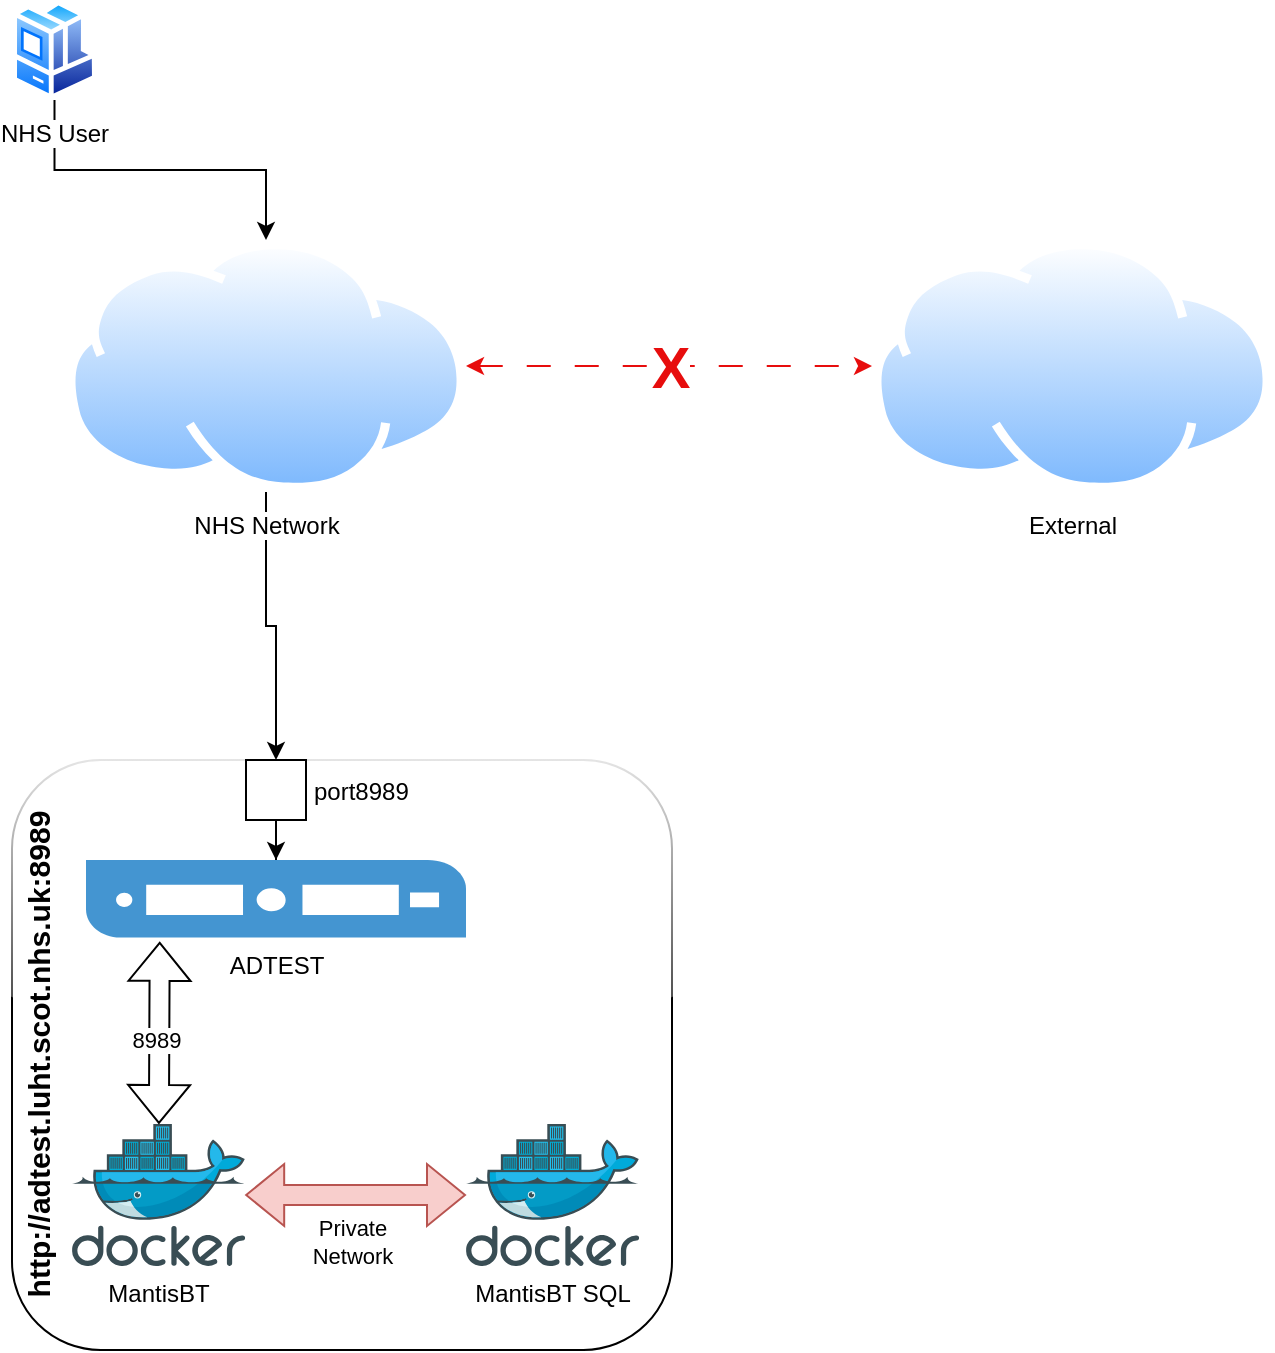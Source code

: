 <mxfile version="26.0.14">
  <diagram name="Page-1" id="wkuvCptoMK1yB5laDaHz">
    <mxGraphModel dx="1430" dy="757" grid="1" gridSize="10" guides="1" tooltips="1" connect="1" arrows="1" fold="1" page="1" pageScale="1" pageWidth="827" pageHeight="1169" math="0" shadow="0">
      <root>
        <mxCell id="0" />
        <mxCell id="1" parent="0" />
        <mxCell id="PBY9xJ8bVe6ArAB7C0fZ-4" value="" style="rounded=1;whiteSpace=wrap;html=1;glass=1;" vertex="1" parent="1">
          <mxGeometry x="100" y="410" width="330" height="295" as="geometry" />
        </mxCell>
        <mxCell id="PBY9xJ8bVe6ArAB7C0fZ-1" value="ADTEST" style="pointerEvents=1;shadow=0;dashed=0;html=1;strokeColor=none;fillColor=#4495D1;labelPosition=center;verticalLabelPosition=bottom;verticalAlign=top;align=center;outlineConnect=0;shape=mxgraph.veeam.server;" vertex="1" parent="1">
          <mxGeometry x="137" y="460" width="190" height="38.8" as="geometry" />
        </mxCell>
        <mxCell id="PBY9xJ8bVe6ArAB7C0fZ-2" value="MantisBT" style="image;sketch=0;aspect=fixed;html=1;points=[];align=center;fontSize=12;image=img/lib/mscae/Docker.svg;" vertex="1" parent="1">
          <mxGeometry x="130" y="592" width="86.59" height="71" as="geometry" />
        </mxCell>
        <mxCell id="PBY9xJ8bVe6ArAB7C0fZ-3" value="MantisBT SQL" style="image;sketch=0;aspect=fixed;html=1;points=[];align=center;fontSize=12;image=img/lib/mscae/Docker.svg;" vertex="1" parent="1">
          <mxGeometry x="327" y="592" width="86.59" height="71" as="geometry" />
        </mxCell>
        <mxCell id="PBY9xJ8bVe6ArAB7C0fZ-5" value="" style="shape=flexArrow;endArrow=classic;startArrow=classic;html=1;rounded=0;fillColor=#f8cecc;strokeColor=#b85450;" edge="1" parent="1" source="PBY9xJ8bVe6ArAB7C0fZ-2" target="PBY9xJ8bVe6ArAB7C0fZ-3">
          <mxGeometry width="100" height="100" relative="1" as="geometry">
            <mxPoint x="360" y="610" as="sourcePoint" />
            <mxPoint x="460" y="510" as="targetPoint" />
          </mxGeometry>
        </mxCell>
        <mxCell id="PBY9xJ8bVe6ArAB7C0fZ-6" value="Private&lt;div&gt;&lt;div&gt;Network&lt;/div&gt;&lt;/div&gt;" style="edgeLabel;html=1;align=center;verticalAlign=middle;resizable=0;points=[];rotation=0;" vertex="1" connectable="0" parent="PBY9xJ8bVe6ArAB7C0fZ-5">
          <mxGeometry x="0.055" y="-5" relative="1" as="geometry">
            <mxPoint x="-5" y="18" as="offset" />
          </mxGeometry>
        </mxCell>
        <mxCell id="PBY9xJ8bVe6ArAB7C0fZ-7" value="" style="shape=flexArrow;endArrow=classic;startArrow=classic;html=1;rounded=0;entryX=0.194;entryY=1.055;entryDx=0;entryDy=0;entryPerimeter=0;" edge="1" parent="1" source="PBY9xJ8bVe6ArAB7C0fZ-2" target="PBY9xJ8bVe6ArAB7C0fZ-1">
          <mxGeometry width="100" height="100" relative="1" as="geometry">
            <mxPoint x="390" y="640" as="sourcePoint" />
            <mxPoint x="490" y="540" as="targetPoint" />
          </mxGeometry>
        </mxCell>
        <mxCell id="PBY9xJ8bVe6ArAB7C0fZ-9" value="8989" style="edgeLabel;html=1;align=center;verticalAlign=middle;resizable=0;points=[];" vertex="1" connectable="0" parent="PBY9xJ8bVe6ArAB7C0fZ-7">
          <mxGeometry x="-0.063" y="2" relative="1" as="geometry">
            <mxPoint as="offset" />
          </mxGeometry>
        </mxCell>
        <mxCell id="PBY9xJ8bVe6ArAB7C0fZ-11" value="" style="edgeStyle=orthogonalEdgeStyle;rounded=0;orthogonalLoop=1;jettySize=auto;html=1;" edge="1" parent="1" source="PBY9xJ8bVe6ArAB7C0fZ-10" target="PBY9xJ8bVe6ArAB7C0fZ-1">
          <mxGeometry relative="1" as="geometry" />
        </mxCell>
        <mxCell id="PBY9xJ8bVe6ArAB7C0fZ-10" value="port8989" style="fontStyle=0;labelPosition=right;verticalLabelPosition=middle;align=left;verticalAlign=middle;spacingLeft=2;" vertex="1" parent="1">
          <mxGeometry x="217" y="410" width="30" height="30" as="geometry" />
        </mxCell>
        <mxCell id="PBY9xJ8bVe6ArAB7C0fZ-15" value="" style="edgeStyle=orthogonalEdgeStyle;rounded=0;orthogonalLoop=1;jettySize=auto;html=1;" edge="1" parent="1" source="PBY9xJ8bVe6ArAB7C0fZ-13" target="PBY9xJ8bVe6ArAB7C0fZ-10">
          <mxGeometry relative="1" as="geometry" />
        </mxCell>
        <mxCell id="PBY9xJ8bVe6ArAB7C0fZ-19" style="edgeStyle=orthogonalEdgeStyle;rounded=1;orthogonalLoop=1;jettySize=auto;html=1;entryX=0;entryY=0.5;entryDx=0;entryDy=0;dashed=1;dashPattern=12 12;curved=0;startArrow=classic;startFill=1;fillColor=#f8cecc;strokeColor=light-dark(#e70d0d, #d7817e);" edge="1" parent="1" source="PBY9xJ8bVe6ArAB7C0fZ-13" target="PBY9xJ8bVe6ArAB7C0fZ-18">
          <mxGeometry relative="1" as="geometry" />
        </mxCell>
        <mxCell id="PBY9xJ8bVe6ArAB7C0fZ-20" value="&lt;b&gt;&lt;font style=&quot;color: light-dark(rgb(231, 13, 13), rgb(237, 237, 237)); font-size: 29px;&quot;&gt;X&lt;/font&gt;&lt;/b&gt;" style="edgeLabel;html=1;align=center;verticalAlign=middle;resizable=0;points=[];" vertex="1" connectable="0" parent="PBY9xJ8bVe6ArAB7C0fZ-19">
          <mxGeometry x="0.001" y="-1" relative="1" as="geometry">
            <mxPoint as="offset" />
          </mxGeometry>
        </mxCell>
        <mxCell id="PBY9xJ8bVe6ArAB7C0fZ-13" value="NHS Network" style="image;aspect=fixed;perimeter=ellipsePerimeter;html=1;align=center;shadow=0;dashed=0;spacingTop=3;image=img/lib/active_directory/internet_cloud.svg;" vertex="1" parent="1">
          <mxGeometry x="127" y="150" width="200" height="125.99" as="geometry" />
        </mxCell>
        <mxCell id="PBY9xJ8bVe6ArAB7C0fZ-16" style="edgeStyle=orthogonalEdgeStyle;rounded=0;orthogonalLoop=1;jettySize=auto;html=1;entryX=0.5;entryY=0;entryDx=0;entryDy=0;" edge="1" parent="1" source="PBY9xJ8bVe6ArAB7C0fZ-14" target="PBY9xJ8bVe6ArAB7C0fZ-13">
          <mxGeometry relative="1" as="geometry" />
        </mxCell>
        <mxCell id="PBY9xJ8bVe6ArAB7C0fZ-14" value="NHS User" style="image;aspect=fixed;perimeter=ellipsePerimeter;html=1;align=center;shadow=0;dashed=0;spacingTop=3;image=img/lib/active_directory/workstation_client.svg;" vertex="1" parent="1">
          <mxGeometry x="100" y="30" width="42.5" height="50" as="geometry" />
        </mxCell>
        <mxCell id="PBY9xJ8bVe6ArAB7C0fZ-18" value="External" style="image;aspect=fixed;perimeter=ellipsePerimeter;html=1;align=center;shadow=0;dashed=0;spacingTop=3;image=img/lib/active_directory/internet_cloud.svg;" vertex="1" parent="1">
          <mxGeometry x="530" y="150" width="200" height="125.99" as="geometry" />
        </mxCell>
        <mxCell id="PBY9xJ8bVe6ArAB7C0fZ-21" value="http:&lt;span style=&quot;background-color: transparent; color: light-dark(rgb(0, 0, 0), rgb(255, 255, 255));&quot;&gt;//adtest.luht.scot.nhs.uk:8989&lt;/span&gt;" style="text;html=1;align=center;verticalAlign=middle;whiteSpace=wrap;rounded=0;rotation=-90;fontStyle=1;fontSize=15;" vertex="1" parent="1">
          <mxGeometry x="82.5" y="542.5" width="60" height="30" as="geometry" />
        </mxCell>
      </root>
    </mxGraphModel>
  </diagram>
</mxfile>
